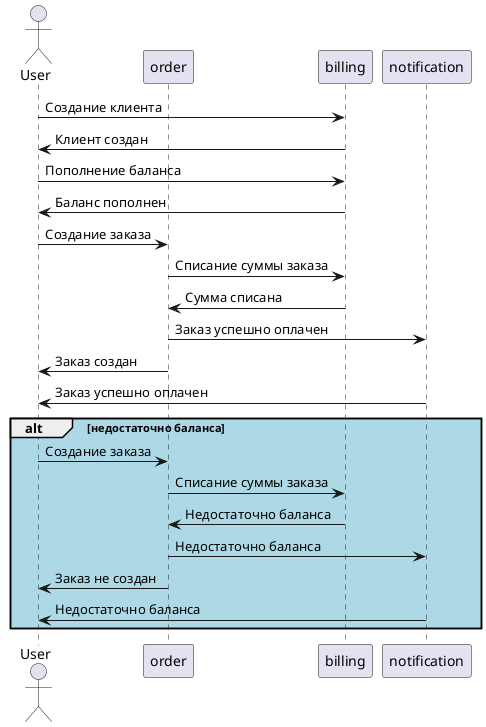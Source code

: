 @startuml
'https://plantuml.com/sequence-diagram

actor "User"
participant "order"
participant "billing"
participant "notification"

    "User" -> "billing" : Создание клиента
    "billing" -> "User" : Клиент создан

    "User" -> "billing" : Пополнение баланса
    "billing" -> "User" : Баланс пополнен

    "User" -> "order" : Создание заказа

    "order" -> "billing" : Списание суммы заказа
    "billing" -> "order" : Сумма списана

    "order" -> "notification" : Заказ успешно оплачен
    "order" -> "User" : Заказ создан

    "notification" -> "User" : Заказ успешно оплачен

alt #LightBlue недостаточно баланса

    "User" -> "order" : Создание заказа

    "order" -> "billing" : Списание суммы заказа
    "billing" -> "order" : Недостаточно баланса

    "order" -> "notification" : Недостаточно баланса
    "order" -> "User" : Заказ не создан

    "notification" -> "User" : Недостаточно баланса
end

@enduml